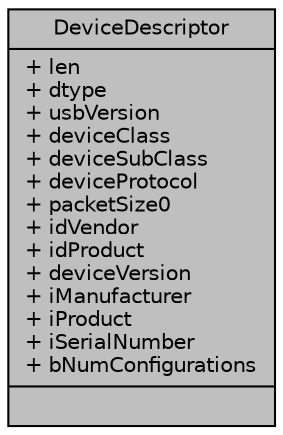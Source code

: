 digraph "DeviceDescriptor"
{
  edge [fontname="Helvetica",fontsize="10",labelfontname="Helvetica",labelfontsize="10"];
  node [fontname="Helvetica",fontsize="10",shape=record];
  Node1 [label="{DeviceDescriptor\n|+ len\l+ dtype\l+ usbVersion\l+ deviceClass\l+ deviceSubClass\l+ deviceProtocol\l+ packetSize0\l+ idVendor\l+ idProduct\l+ deviceVersion\l+ iManufacturer\l+ iProduct\l+ iSerialNumber\l+ bNumConfigurations\l|}",height=0.2,width=0.4,color="black", fillcolor="grey75", style="filled", fontcolor="black"];
}
